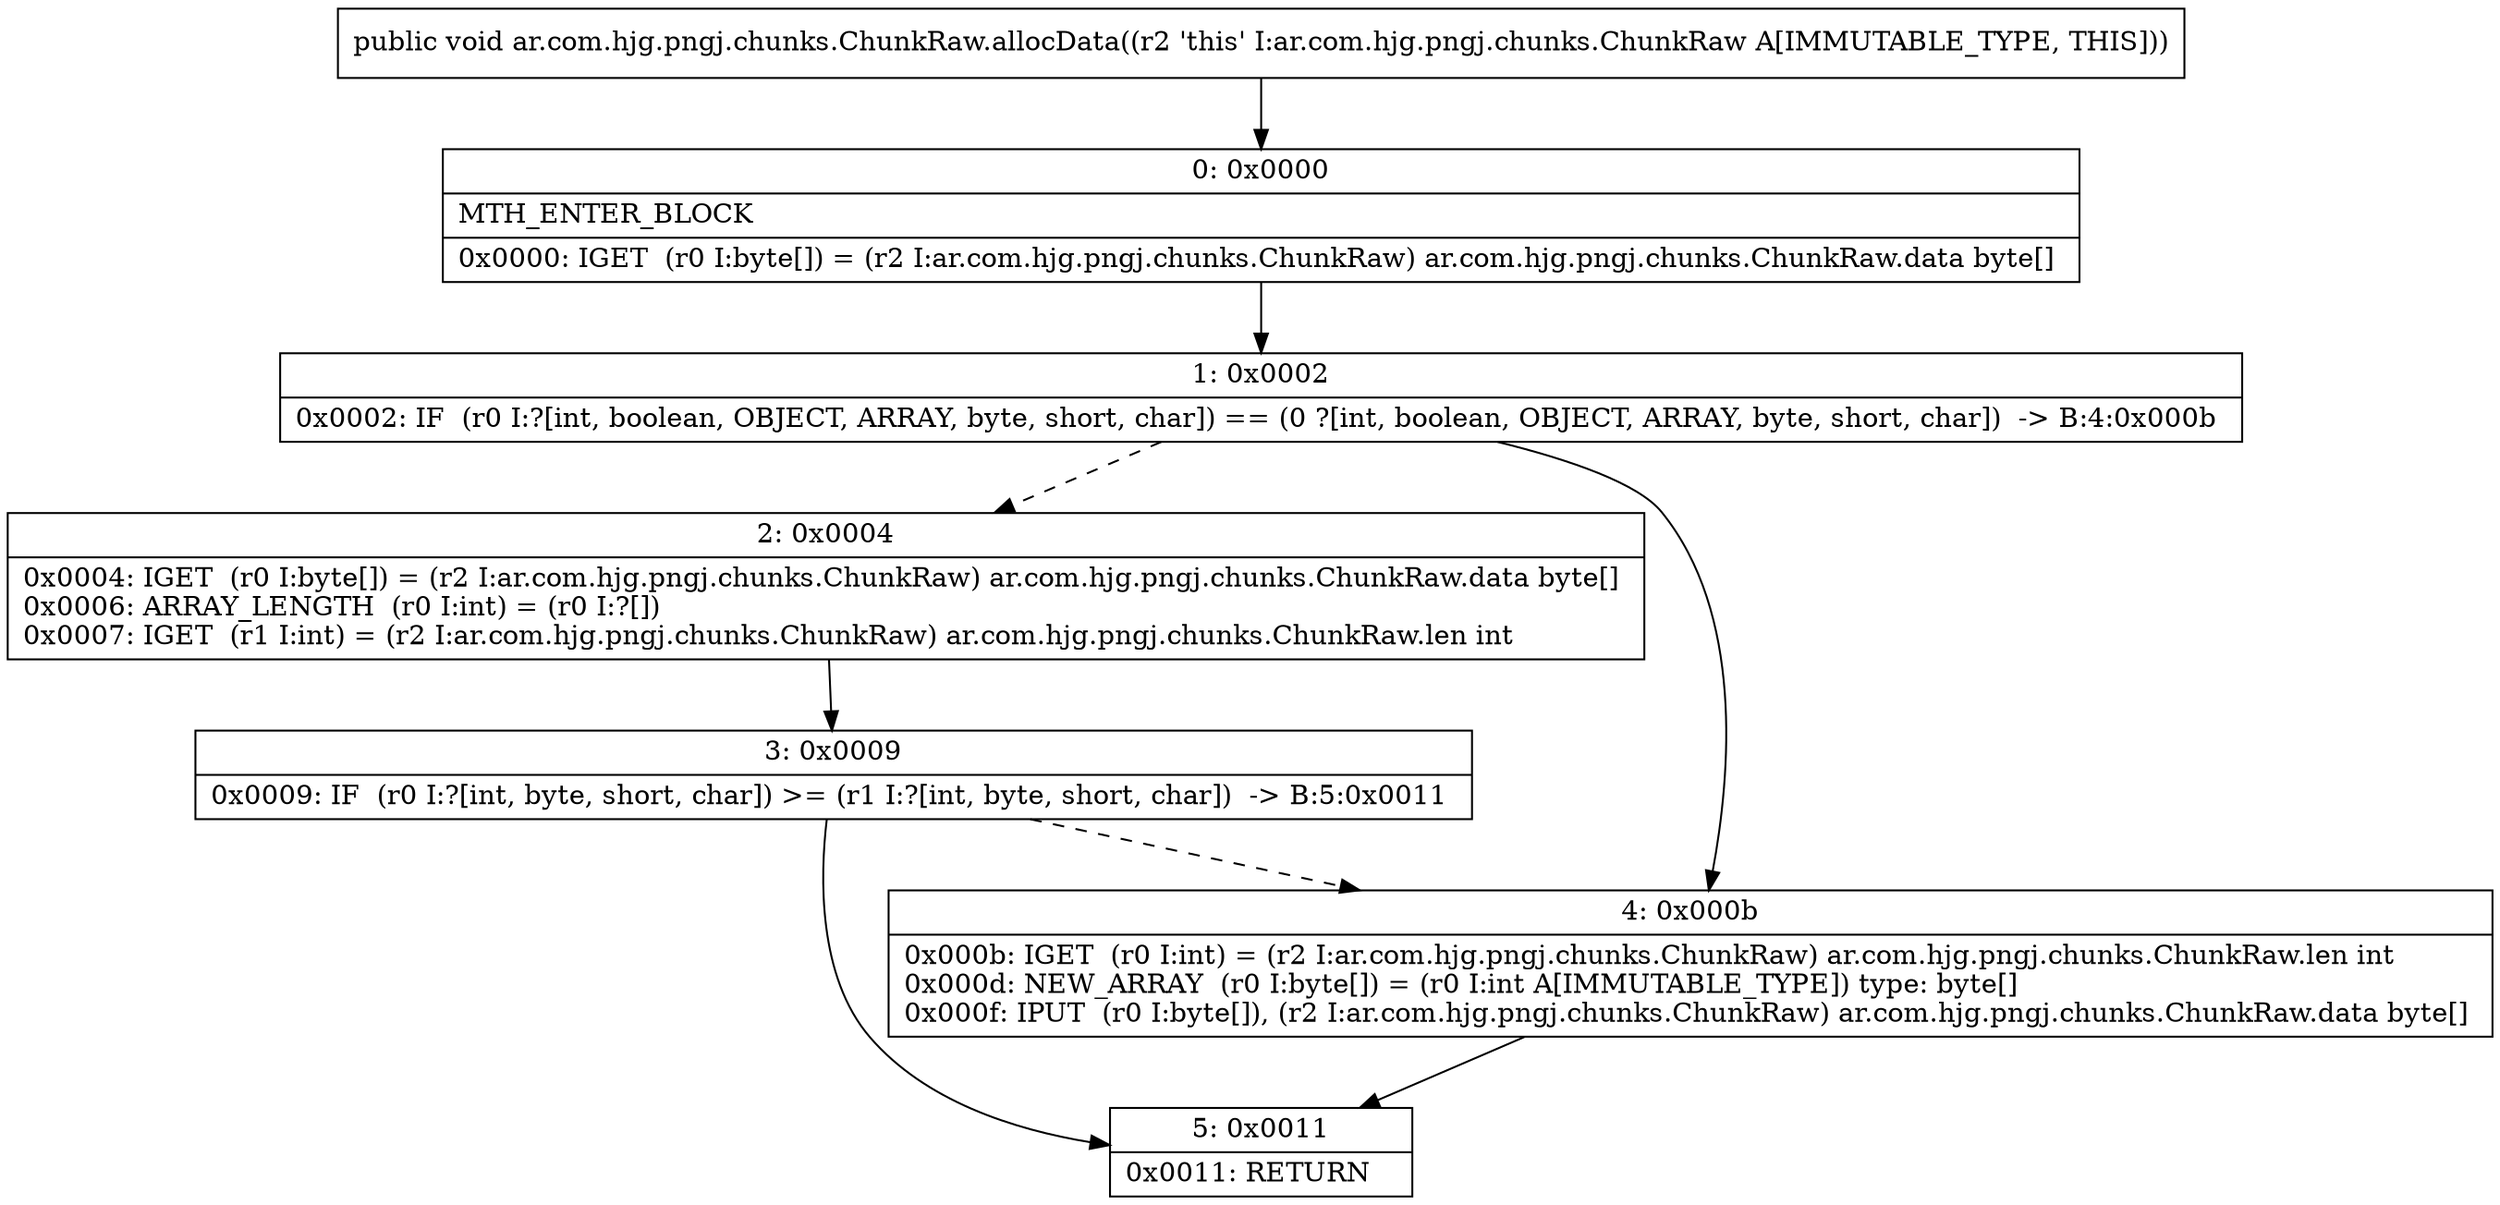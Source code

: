 digraph "CFG forar.com.hjg.pngj.chunks.ChunkRaw.allocData()V" {
Node_0 [shape=record,label="{0\:\ 0x0000|MTH_ENTER_BLOCK\l|0x0000: IGET  (r0 I:byte[]) = (r2 I:ar.com.hjg.pngj.chunks.ChunkRaw) ar.com.hjg.pngj.chunks.ChunkRaw.data byte[] \l}"];
Node_1 [shape=record,label="{1\:\ 0x0002|0x0002: IF  (r0 I:?[int, boolean, OBJECT, ARRAY, byte, short, char]) == (0 ?[int, boolean, OBJECT, ARRAY, byte, short, char])  \-\> B:4:0x000b \l}"];
Node_2 [shape=record,label="{2\:\ 0x0004|0x0004: IGET  (r0 I:byte[]) = (r2 I:ar.com.hjg.pngj.chunks.ChunkRaw) ar.com.hjg.pngj.chunks.ChunkRaw.data byte[] \l0x0006: ARRAY_LENGTH  (r0 I:int) = (r0 I:?[]) \l0x0007: IGET  (r1 I:int) = (r2 I:ar.com.hjg.pngj.chunks.ChunkRaw) ar.com.hjg.pngj.chunks.ChunkRaw.len int \l}"];
Node_3 [shape=record,label="{3\:\ 0x0009|0x0009: IF  (r0 I:?[int, byte, short, char]) \>= (r1 I:?[int, byte, short, char])  \-\> B:5:0x0011 \l}"];
Node_4 [shape=record,label="{4\:\ 0x000b|0x000b: IGET  (r0 I:int) = (r2 I:ar.com.hjg.pngj.chunks.ChunkRaw) ar.com.hjg.pngj.chunks.ChunkRaw.len int \l0x000d: NEW_ARRAY  (r0 I:byte[]) = (r0 I:int A[IMMUTABLE_TYPE]) type: byte[] \l0x000f: IPUT  (r0 I:byte[]), (r2 I:ar.com.hjg.pngj.chunks.ChunkRaw) ar.com.hjg.pngj.chunks.ChunkRaw.data byte[] \l}"];
Node_5 [shape=record,label="{5\:\ 0x0011|0x0011: RETURN   \l}"];
MethodNode[shape=record,label="{public void ar.com.hjg.pngj.chunks.ChunkRaw.allocData((r2 'this' I:ar.com.hjg.pngj.chunks.ChunkRaw A[IMMUTABLE_TYPE, THIS])) }"];
MethodNode -> Node_0;
Node_0 -> Node_1;
Node_1 -> Node_2[style=dashed];
Node_1 -> Node_4;
Node_2 -> Node_3;
Node_3 -> Node_4[style=dashed];
Node_3 -> Node_5;
Node_4 -> Node_5;
}

